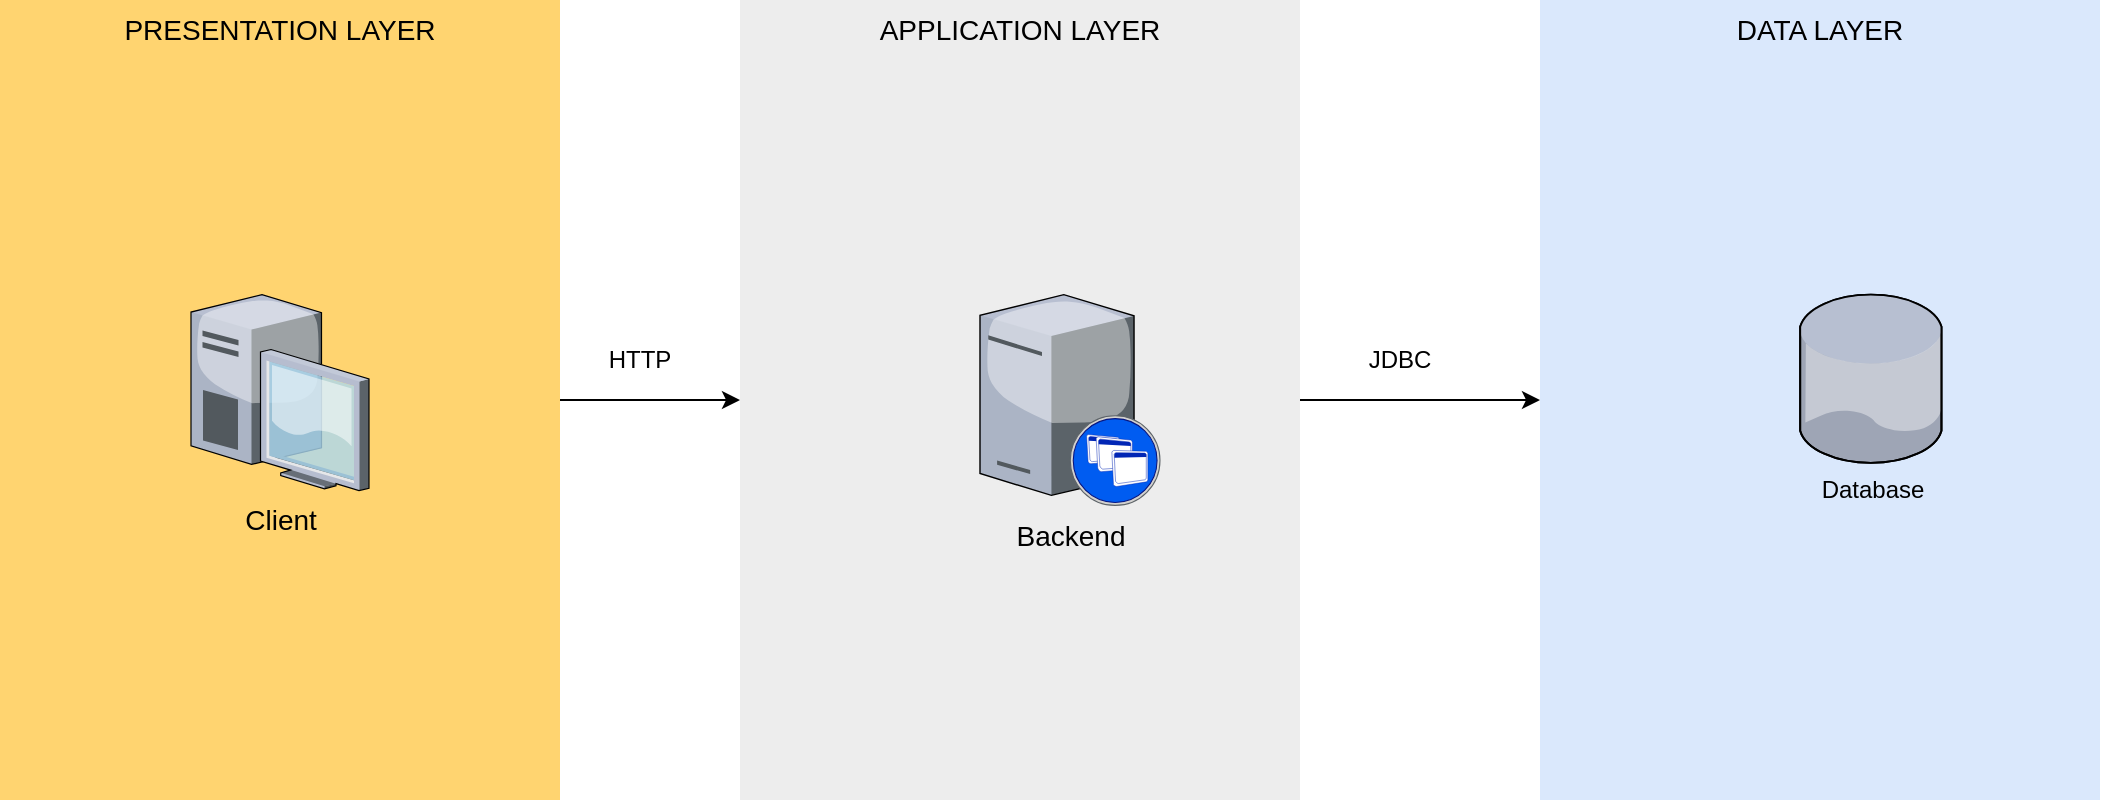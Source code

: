 <mxfile version="13.9.9" type="device"><diagram name="Page-1" id="e3a06f82-3646-2815-327d-82caf3d4e204"><mxGraphModel dx="1806" dy="834" grid="1" gridSize="10" guides="1" tooltips="1" connect="1" arrows="1" fold="1" page="1" pageScale="1.5" pageWidth="1169" pageHeight="826" background="none" math="0" shadow="0"><root><mxCell id="0" style=";html=1;"/><mxCell id="1" style=";html=1;" parent="0"/><mxCell id="YTIhRYAYD2YzhnXT8G10-4" value="" style="edgeStyle=orthogonalEdgeStyle;rounded=0;orthogonalLoop=1;jettySize=auto;html=1;" edge="1" parent="1" source="6a7d8f32e03d9370-59" target="6a7d8f32e03d9370-58"><mxGeometry relative="1" as="geometry"/></mxCell><mxCell id="6a7d8f32e03d9370-59" value="APPLICATION LAYER&lt;br&gt;" style="whiteSpace=wrap;html=1;fillColor=#EDEDED;fontSize=14;strokeColor=none;verticalAlign=top;" parent="1" vertex="1"><mxGeometry x="640" y="240" width="280" height="400" as="geometry"/></mxCell><mxCell id="6a7d8f32e03d9370-58" value="DATA LAYER" style="whiteSpace=wrap;html=1;fillColor=#dae8fc;fontSize=14;strokeColor=none;verticalAlign=top;" parent="1" vertex="1"><mxGeometry x="1040" y="240" width="280" height="400" as="geometry"/></mxCell><mxCell id="YTIhRYAYD2YzhnXT8G10-5" value="" style="edgeStyle=orthogonalEdgeStyle;rounded=0;orthogonalLoop=1;jettySize=auto;html=1;" edge="1" parent="1" source="6a7d8f32e03d9370-57" target="6a7d8f32e03d9370-59"><mxGeometry relative="1" as="geometry"/></mxCell><mxCell id="6a7d8f32e03d9370-57" value="PRESENTATION LAYER" style="whiteSpace=wrap;html=1;fillColor=#FFD470;gradientColor=none;fontSize=14;strokeColor=none;verticalAlign=top;" parent="1" vertex="1"><mxGeometry x="270" y="240" width="280" height="400" as="geometry"/></mxCell><mxCell id="6a7d8f32e03d9370-4" value="Client" style="verticalLabelPosition=bottom;aspect=fixed;html=1;verticalAlign=top;strokeColor=none;shape=mxgraph.citrix.desktop;fillColor=#66B2FF;gradientColor=#0066CC;fontSize=14;" parent="1" vertex="1"><mxGeometry x="365.5" y="387.31" width="89" height="98" as="geometry"/></mxCell><mxCell id="6a7d8f32e03d9370-10" value="Backend&lt;br&gt;" style="verticalLabelPosition=bottom;aspect=fixed;html=1;verticalAlign=top;strokeColor=none;shape=mxgraph.citrix.xenapp_server;fillColor=#66B2FF;gradientColor=#0066CC;fontSize=14;" parent="1" vertex="1"><mxGeometry x="760" y="387.31" width="90" height="105.39" as="geometry"/></mxCell><mxCell id="YTIhRYAYD2YzhnXT8G10-1" value="Database&lt;br&gt;" style="verticalLabelPosition=bottom;aspect=fixed;html=1;verticalAlign=top;strokeColor=none;align=center;outlineConnect=0;shape=mxgraph.citrix.database;" vertex="1" parent="1"><mxGeometry x="1170" y="387.31" width="71.5" height="84.12" as="geometry"/></mxCell><mxCell id="YTIhRYAYD2YzhnXT8G10-6" value="HTTP" style="text;html=1;strokeColor=none;fillColor=none;align=center;verticalAlign=middle;whiteSpace=wrap;rounded=0;" vertex="1" parent="1"><mxGeometry x="570" y="410" width="40" height="20" as="geometry"/></mxCell><mxCell id="YTIhRYAYD2YzhnXT8G10-10" value="JDBC" style="text;html=1;strokeColor=none;fillColor=none;align=center;verticalAlign=middle;whiteSpace=wrap;rounded=0;" vertex="1" parent="1"><mxGeometry x="950" y="410" width="40" height="20" as="geometry"/></mxCell></root></mxGraphModel></diagram></mxfile>